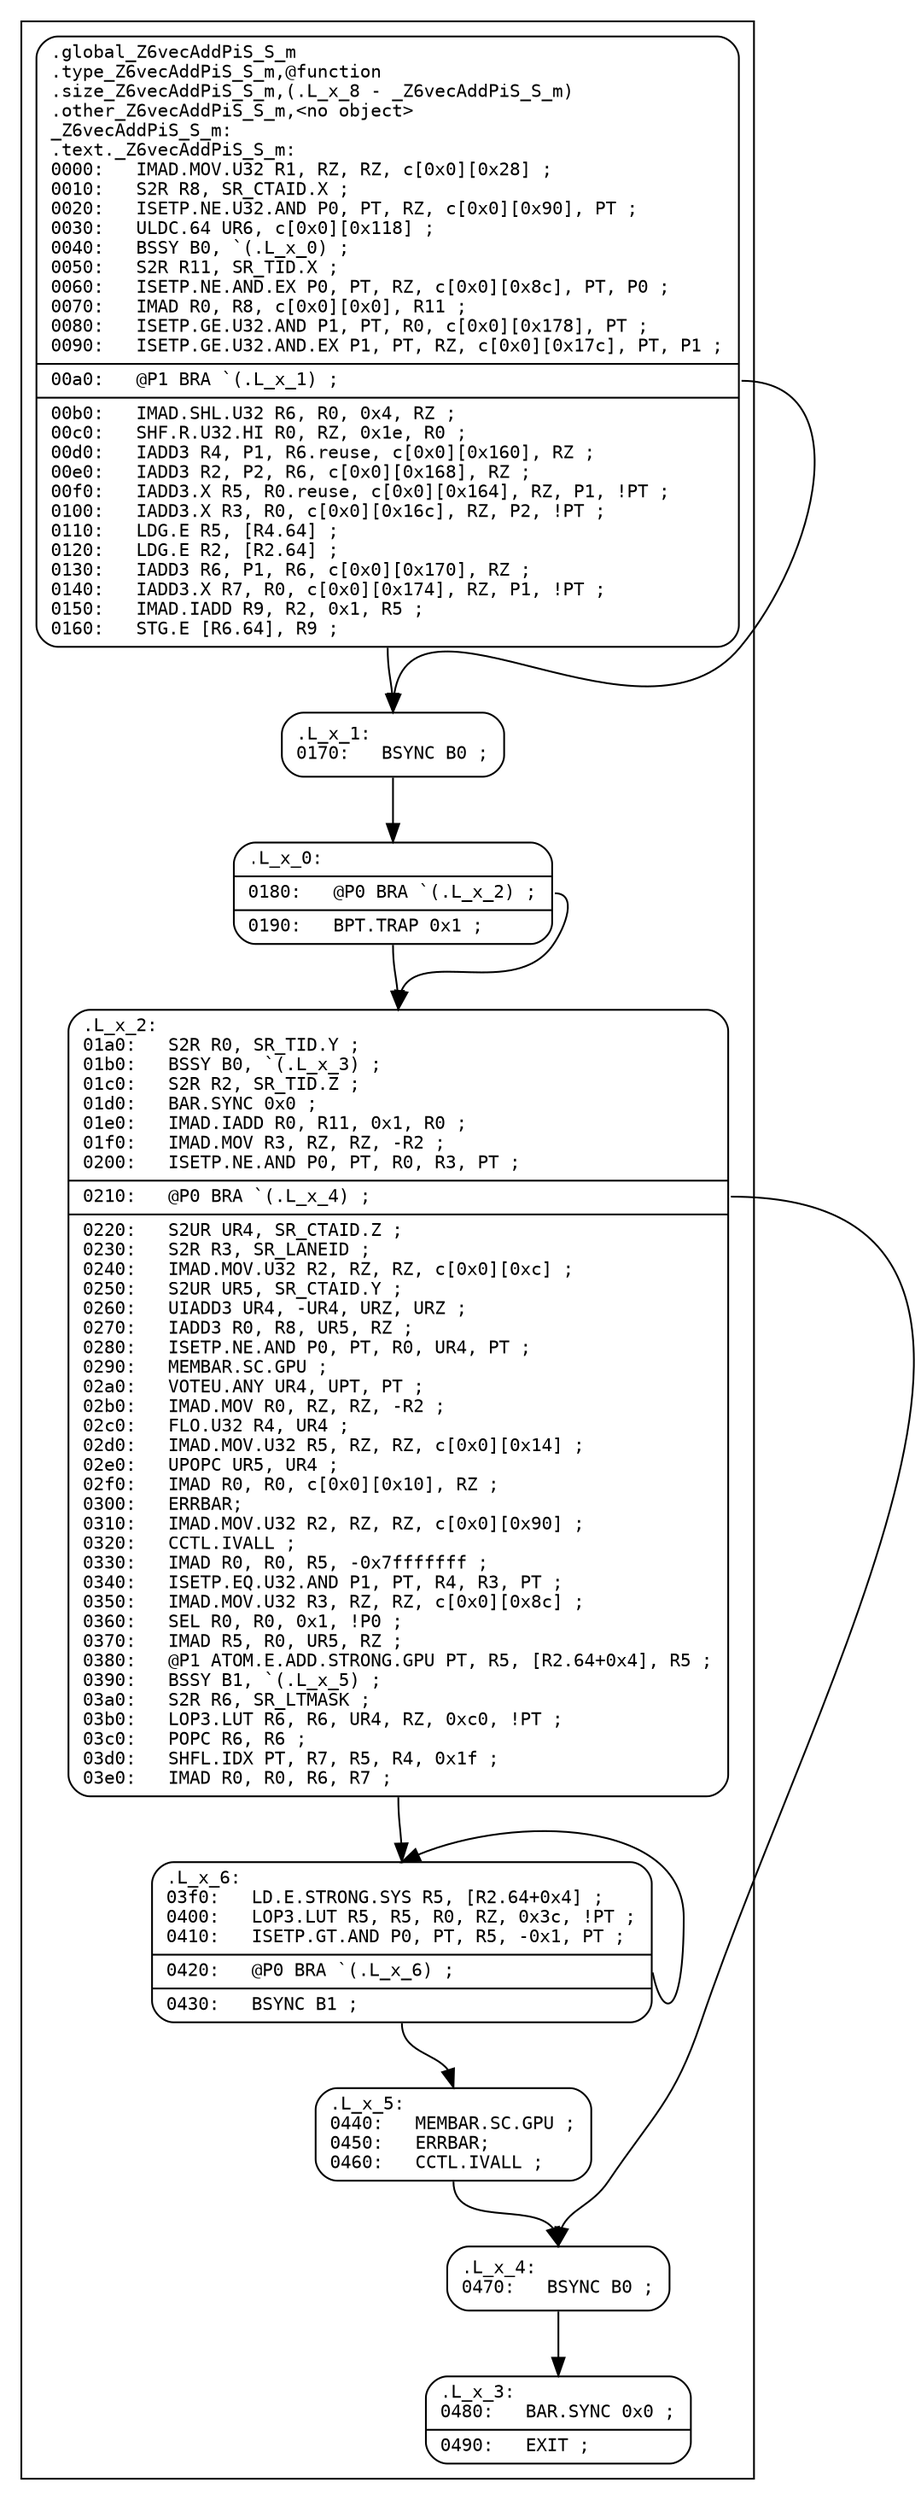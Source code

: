 digraph f {
subgraph "cluster__Z6vecAddPiS_S_m" {
node [fontname="Courier",fontsize=10,shape=Mrecord];
"_Z6vecAddPiS_S_m"
[label="{<entry>	.global		_Z6vecAddPiS_S_m\l	.type		_Z6vecAddPiS_S_m,@function\l	.size		_Z6vecAddPiS_S_m,(.L_x_8\ -\ _Z6vecAddPiS_S_m)\l	.other		_Z6vecAddPiS_S_m,\<no\ object\>\l_Z6vecAddPiS_S_m:\l.text._Z6vecAddPiS_S_m:\l0000:\ \ \ IMAD.MOV.U32\ R1,\ RZ,\ RZ,\ c\[0x0\]\[0x28\]\ ;\l0010:\ \ \ S2R\ R8,\ SR_CTAID.X\ ;\l0020:\ \ \ ISETP.NE.U32.AND\ P0,\ PT,\ RZ,\ c\[0x0\]\[0x90\],\ PT\ ;\l0030:\ \ \ ULDC.64\ UR6,\ c\[0x0\]\[0x118\]\ ;\l0040:\ \ \ BSSY\ B0,\ `(.L_x_0)\ ;\l0050:\ \ \ S2R\ R11,\ SR_TID.X\ ;\l0060:\ \ \ ISETP.NE.AND.EX\ P0,\ PT,\ RZ,\ c\[0x0\]\[0x8c\],\ PT,\ P0\ ;\l0070:\ \ \ IMAD\ R0,\ R8,\ c\[0x0\]\[0x0\],\ R11\ ;\l0080:\ \ \ ISETP.GE.U32.AND\ P1,\ PT,\ R0,\ c\[0x0\]\[0x178\],\ PT\ ;\l0090:\ \ \ ISETP.GE.U32.AND.EX\ P1,\ PT,\ RZ,\ c\[0x0\]\[0x17c\],\ PT,\ P1\ ;\l|<exit0>00a0:\ \ \ @P1\ BRA\ `(.L_x_1)\ ;\l|<exitpost0>00b0:\ \ \ IMAD.SHL.U32\ R6,\ R0,\ 0x4,\ RZ\ ;\l00c0:\ \ \ SHF.R.U32.HI\ R0,\ RZ,\ 0x1e,\ R0\ ;\l00d0:\ \ \ IADD3\ R4,\ P1,\ R6.reuse,\ c\[0x0\]\[0x160\],\ RZ\ ;\l00e0:\ \ \ IADD3\ R2,\ P2,\ R6,\ c\[0x0\]\[0x168\],\ RZ\ ;\l00f0:\ \ \ IADD3.X\ R5,\ R0.reuse,\ c\[0x0\]\[0x164\],\ RZ,\ P1,\ !PT\ ;\l0100:\ \ \ IADD3.X\ R3,\ R0,\ c\[0x0\]\[0x16c\],\ RZ,\ P2,\ !PT\ ;\l0110:\ \ \ LDG.E\ R5,\ \[R4.64\]\ ;\l0120:\ \ \ LDG.E\ R2,\ \[R2.64\]\ ;\l0130:\ \ \ IADD3\ R6,\ P1,\ R6,\ c\[0x0\]\[0x170\],\ RZ\ ;\l0140:\ \ \ IADD3.X\ R7,\ R0,\ c\[0x0\]\[0x174\],\ RZ,\ P1,\ !PT\ ;\l0150:\ \ \ IMAD.IADD\ R9,\ R2,\ 0x1,\ R5\ ;\l0160:\ \ \ STG.E\ \[R6.64\],\ R9\ ;\l}"]
"_Z6vecAddPiS_S_m":exit0:e -> ".L_x_1":entry:n [style=solid];
"_Z6vecAddPiS_S_m":exitpost0:s -> ".L_x_1":entry:n [style=solid];
node [fontname="Courier",fontsize=10,shape=Mrecord];
".L_x_1"
[label="{<entry>.L_x_1:\l0170:\ \ \ BSYNC\ B0\ ;\l}"]
".L_x_1":entry:s -> ".L_x_0":entry:n [style=solid];
node [fontname="Courier",fontsize=10,shape=Mrecord];
".L_x_0"
[label="{<entry>.L_x_0:\l|<exit0>0180:\ \ \ @P0\ BRA\ `(.L_x_2)\ ;\l|<exitpost0>0190:\ \ \ BPT.TRAP\ 0x1\ ;\l}"]
".L_x_0":exit0:e -> ".L_x_2":entry:n [style=solid];
".L_x_0":exitpost0:s -> ".L_x_2":entry:n [style=solid];
node [fontname="Courier",fontsize=10,shape=Mrecord];
".L_x_2"
[label="{<entry>.L_x_2:\l01a0:\ \ \ S2R\ R0,\ SR_TID.Y\ ;\l01b0:\ \ \ BSSY\ B0,\ `(.L_x_3)\ ;\l01c0:\ \ \ S2R\ R2,\ SR_TID.Z\ ;\l01d0:\ \ \ BAR.SYNC\ 0x0\ ;\l01e0:\ \ \ IMAD.IADD\ R0,\ R11,\ 0x1,\ R0\ ;\l01f0:\ \ \ IMAD.MOV\ R3,\ RZ,\ RZ,\ -R2\ ;\l0200:\ \ \ ISETP.NE.AND\ P0,\ PT,\ R0,\ R3,\ PT\ ;\l|<exit0>0210:\ \ \ @P0\ BRA\ `(.L_x_4)\ ;\l|<exitpost0>0220:\ \ \ S2UR\ UR4,\ SR_CTAID.Z\ ;\l0230:\ \ \ S2R\ R3,\ SR_LANEID\ ;\l0240:\ \ \ IMAD.MOV.U32\ R2,\ RZ,\ RZ,\ c\[0x0\]\[0xc\]\ ;\l0250:\ \ \ S2UR\ UR5,\ SR_CTAID.Y\ ;\l0260:\ \ \ UIADD3\ UR4,\ -UR4,\ URZ,\ URZ\ ;\l0270:\ \ \ IADD3\ R0,\ R8,\ UR5,\ RZ\ ;\l0280:\ \ \ ISETP.NE.AND\ P0,\ PT,\ R0,\ UR4,\ PT\ ;\l0290:\ \ \ MEMBAR.SC.GPU\ ;\l02a0:\ \ \ VOTEU.ANY\ UR4,\ UPT,\ PT\ ;\l02b0:\ \ \ IMAD.MOV\ R0,\ RZ,\ RZ,\ -R2\ ;\l02c0:\ \ \ FLO.U32\ R4,\ UR4\ ;\l02d0:\ \ \ IMAD.MOV.U32\ R5,\ RZ,\ RZ,\ c\[0x0\]\[0x14\]\ ;\l02e0:\ \ \ UPOPC\ UR5,\ UR4\ ;\l02f0:\ \ \ IMAD\ R0,\ R0,\ c\[0x0\]\[0x10\],\ RZ\ ;\l0300:\ \ \ ERRBAR;\l0310:\ \ \ IMAD.MOV.U32\ R2,\ RZ,\ RZ,\ c\[0x0\]\[0x90\]\ ;\l0320:\ \ \ CCTL.IVALL\ ;\l0330:\ \ \ IMAD\ R0,\ R0,\ R5,\ -0x7fffffff\ ;\l0340:\ \ \ ISETP.EQ.U32.AND\ P1,\ PT,\ R4,\ R3,\ PT\ ;\l0350:\ \ \ IMAD.MOV.U32\ R3,\ RZ,\ RZ,\ c\[0x0\]\[0x8c\]\ ;\l0360:\ \ \ SEL\ R0,\ R0,\ 0x1,\ !P0\ ;\l0370:\ \ \ IMAD\ R5,\ R0,\ UR5,\ RZ\ ;\l0380:\ \ \ @P1\ ATOM.E.ADD.STRONG.GPU\ PT,\ R5,\ \[R2.64+0x4\],\ R5\ ;\l0390:\ \ \ BSSY\ B1,\ `(.L_x_5)\ ;\l03a0:\ \ \ S2R\ R6,\ SR_LTMASK\ ;\l03b0:\ \ \ LOP3.LUT\ R6,\ R6,\ UR4,\ RZ,\ 0xc0,\ !PT\ ;\l03c0:\ \ \ POPC\ R6,\ R6\ ;\l03d0:\ \ \ SHFL.IDX\ PT,\ R7,\ R5,\ R4,\ 0x1f\ ;\l03e0:\ \ \ IMAD\ R0,\ R0,\ R6,\ R7\ ;\l}"]
".L_x_2":exit0:e -> ".L_x_4":entry:n [style=solid];
".L_x_2":exitpost0:s -> ".L_x_6":entry:n [style=solid];
node [fontname="Courier",fontsize=10,shape=Mrecord];
".L_x_6"
[label="{<entry>.L_x_6:\l03f0:\ \ \ LD.E.STRONG.SYS\ R5,\ \[R2.64+0x4\]\ ;\l0400:\ \ \ LOP3.LUT\ R5,\ R5,\ R0,\ RZ,\ 0x3c,\ !PT\ ;\l0410:\ \ \ ISETP.GT.AND\ P0,\ PT,\ R5,\ -0x1,\ PT\ ;\l|<exit0>0420:\ \ \ @P0\ BRA\ `(.L_x_6)\ ;\l|<exitpost0>0430:\ \ \ BSYNC\ B1\ ;\l}"]
".L_x_6":exit0:e -> ".L_x_6":entry:n [style=solid];
".L_x_6":exitpost0:s -> ".L_x_5":entry:n [style=solid];
node [fontname="Courier",fontsize=10,shape=Mrecord];
".L_x_5"
[label="{<entry>.L_x_5:\l0440:\ \ \ MEMBAR.SC.GPU\ ;\l0450:\ \ \ ERRBAR;\l0460:\ \ \ CCTL.IVALL\ ;\l}"]
".L_x_5":entry:s -> ".L_x_4":entry:n [style=solid];
node [fontname="Courier",fontsize=10,shape=Mrecord];
".L_x_4"
[label="{<entry>.L_x_4:\l0470:\ \ \ BSYNC\ B0\ ;\l}"]
".L_x_4":entry:s -> ".L_x_3":entry:n [style=solid];
node [fontname="Courier",fontsize=10,shape=Mrecord];
".L_x_3"
[label="{<entry>.L_x_3:\l0480:\ \ \ BAR.SYNC\ 0x0\ ;\l|<exit0>0490:\ \ \ EXIT\ ;\l}"]
}
}
